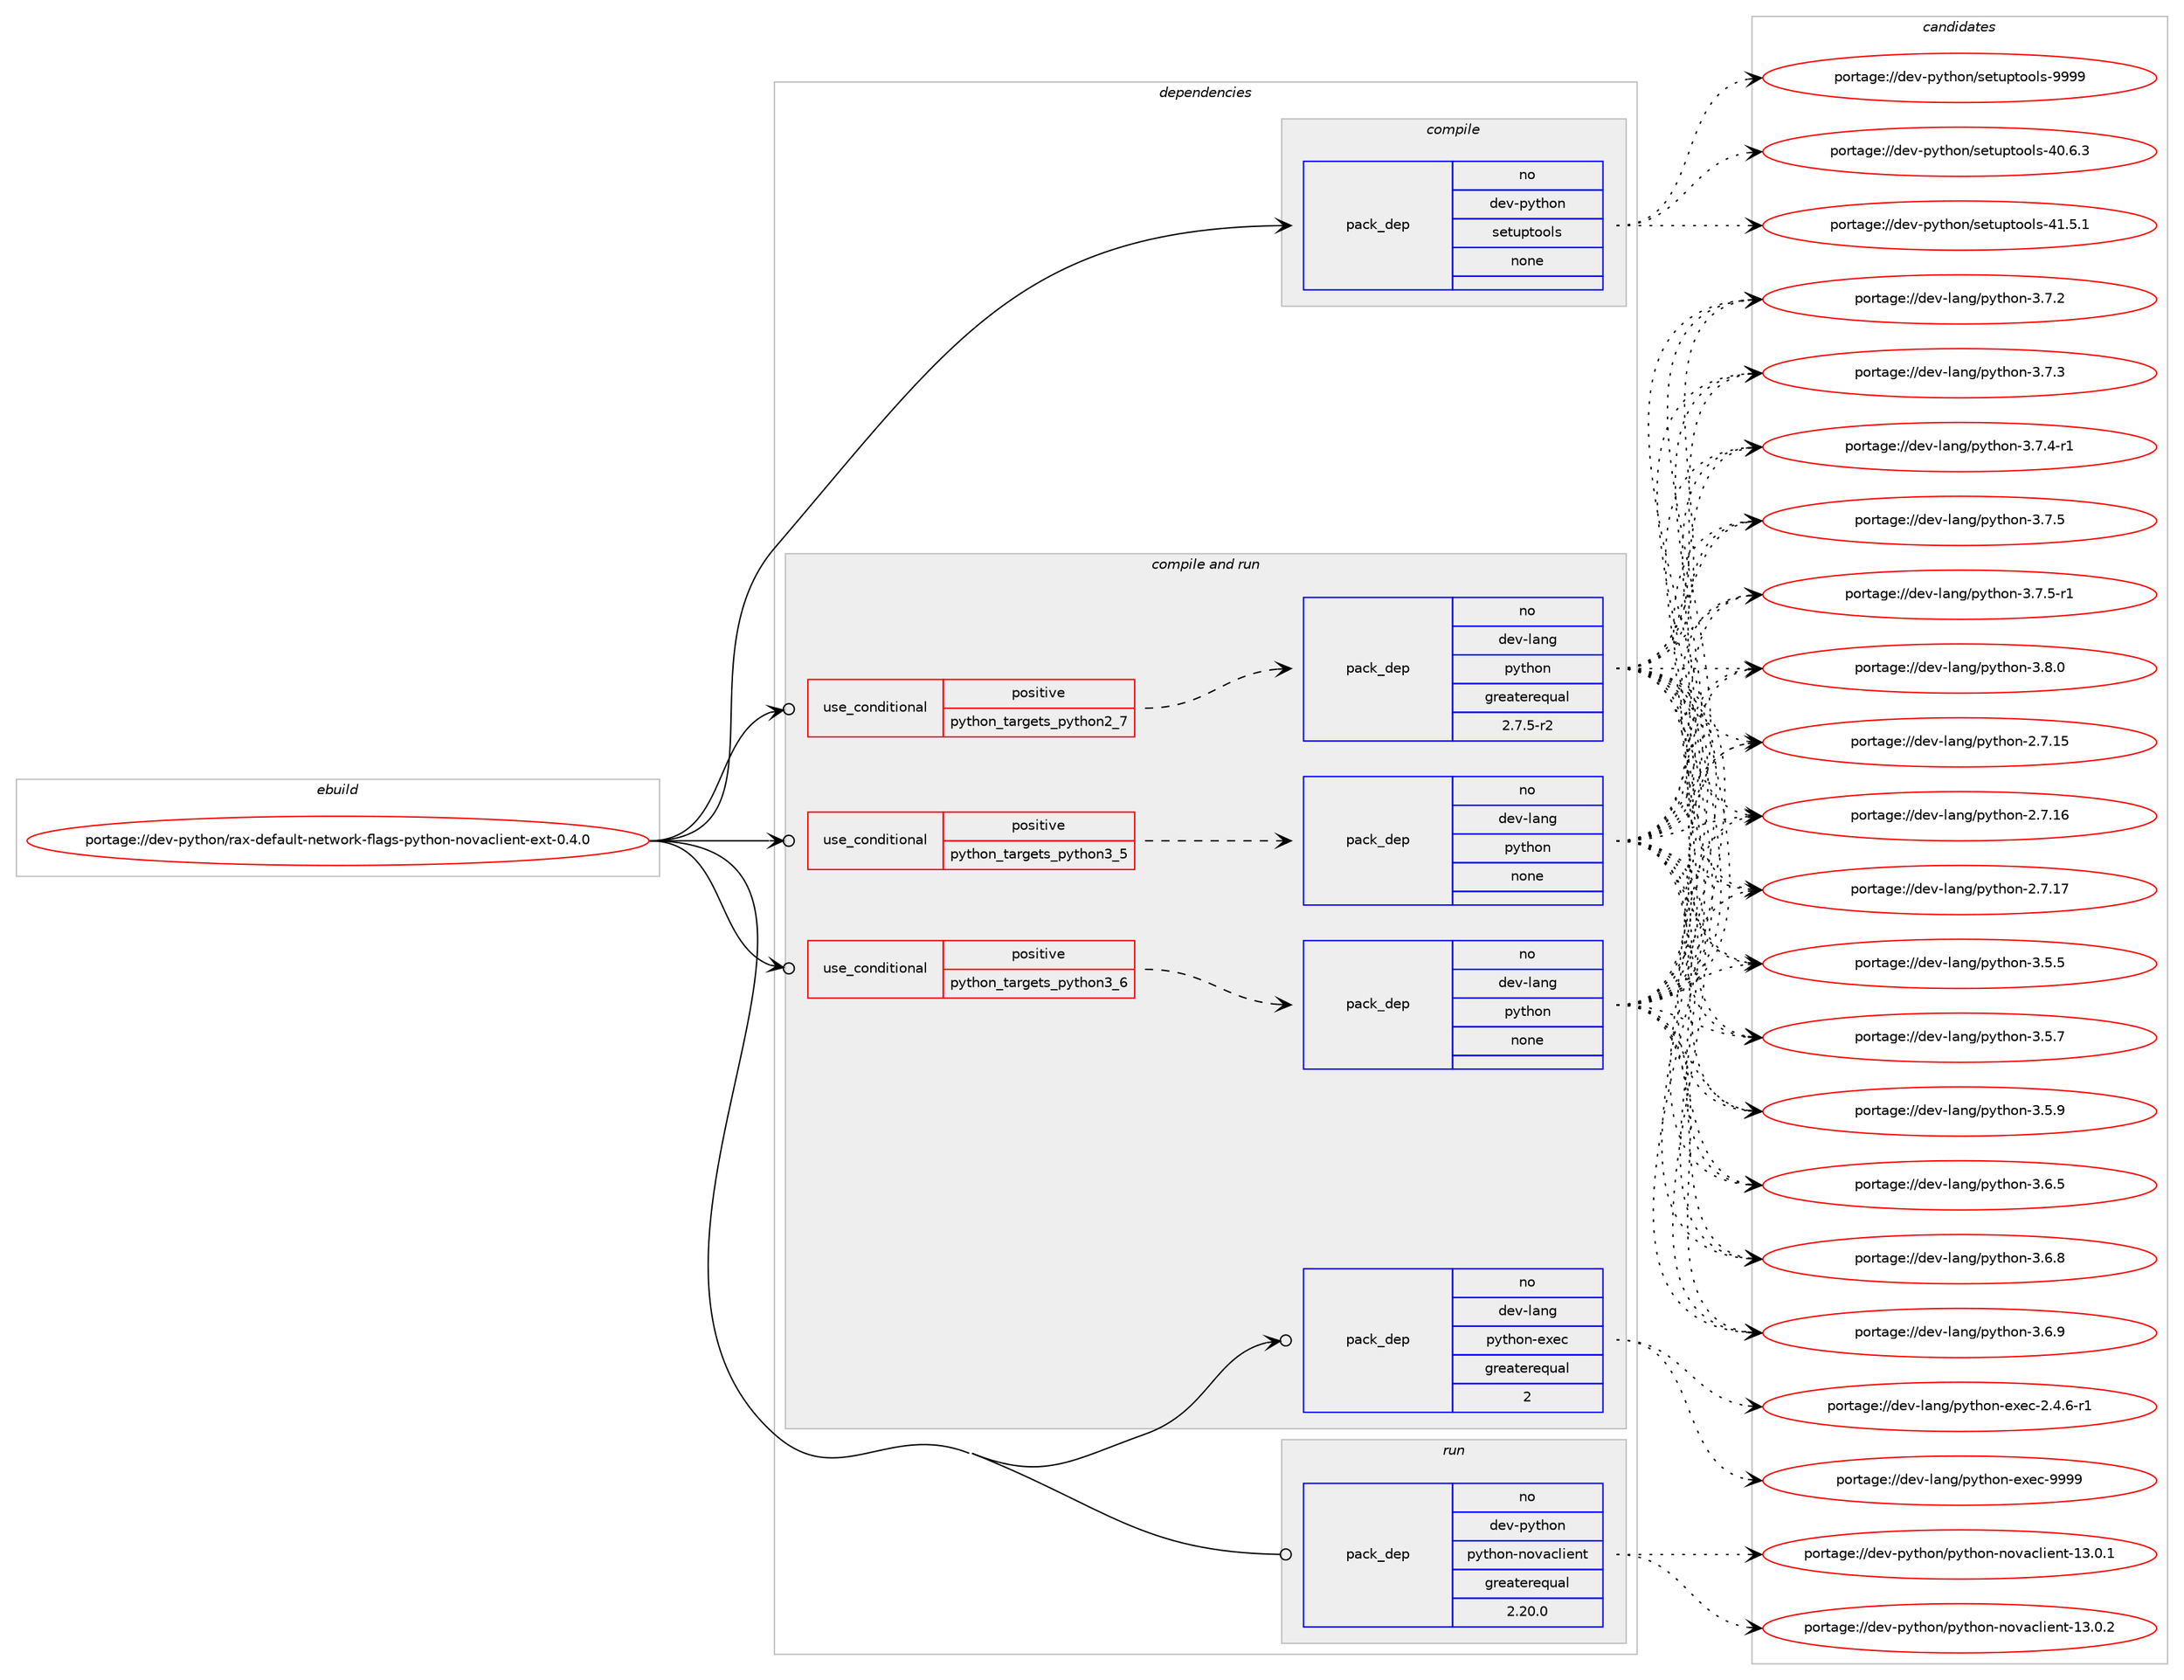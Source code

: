 digraph prolog {

# *************
# Graph options
# *************

newrank=true;
concentrate=true;
compound=true;
graph [rankdir=LR,fontname=Helvetica,fontsize=10,ranksep=1.5];#, ranksep=2.5, nodesep=0.2];
edge  [arrowhead=vee];
node  [fontname=Helvetica,fontsize=10];

# **********
# The ebuild
# **********

subgraph cluster_leftcol {
color=gray;
rank=same;
label=<<i>ebuild</i>>;
id [label="portage://dev-python/rax-default-network-flags-python-novaclient-ext-0.4.0", color=red, width=4, href="../dev-python/rax-default-network-flags-python-novaclient-ext-0.4.0.svg"];
}

# ****************
# The dependencies
# ****************

subgraph cluster_midcol {
color=gray;
label=<<i>dependencies</i>>;
subgraph cluster_compile {
fillcolor="#eeeeee";
style=filled;
label=<<i>compile</i>>;
subgraph pack128427 {
dependency169549 [label=<<TABLE BORDER="0" CELLBORDER="1" CELLSPACING="0" CELLPADDING="4" WIDTH="220"><TR><TD ROWSPAN="6" CELLPADDING="30">pack_dep</TD></TR><TR><TD WIDTH="110">no</TD></TR><TR><TD>dev-python</TD></TR><TR><TD>setuptools</TD></TR><TR><TD>none</TD></TR><TR><TD></TD></TR></TABLE>>, shape=none, color=blue];
}
id:e -> dependency169549:w [weight=20,style="solid",arrowhead="vee"];
}
subgraph cluster_compileandrun {
fillcolor="#eeeeee";
style=filled;
label=<<i>compile and run</i>>;
subgraph cond37723 {
dependency169550 [label=<<TABLE BORDER="0" CELLBORDER="1" CELLSPACING="0" CELLPADDING="4"><TR><TD ROWSPAN="3" CELLPADDING="10">use_conditional</TD></TR><TR><TD>positive</TD></TR><TR><TD>python_targets_python2_7</TD></TR></TABLE>>, shape=none, color=red];
subgraph pack128428 {
dependency169551 [label=<<TABLE BORDER="0" CELLBORDER="1" CELLSPACING="0" CELLPADDING="4" WIDTH="220"><TR><TD ROWSPAN="6" CELLPADDING="30">pack_dep</TD></TR><TR><TD WIDTH="110">no</TD></TR><TR><TD>dev-lang</TD></TR><TR><TD>python</TD></TR><TR><TD>greaterequal</TD></TR><TR><TD>2.7.5-r2</TD></TR></TABLE>>, shape=none, color=blue];
}
dependency169550:e -> dependency169551:w [weight=20,style="dashed",arrowhead="vee"];
}
id:e -> dependency169550:w [weight=20,style="solid",arrowhead="odotvee"];
subgraph cond37724 {
dependency169552 [label=<<TABLE BORDER="0" CELLBORDER="1" CELLSPACING="0" CELLPADDING="4"><TR><TD ROWSPAN="3" CELLPADDING="10">use_conditional</TD></TR><TR><TD>positive</TD></TR><TR><TD>python_targets_python3_5</TD></TR></TABLE>>, shape=none, color=red];
subgraph pack128429 {
dependency169553 [label=<<TABLE BORDER="0" CELLBORDER="1" CELLSPACING="0" CELLPADDING="4" WIDTH="220"><TR><TD ROWSPAN="6" CELLPADDING="30">pack_dep</TD></TR><TR><TD WIDTH="110">no</TD></TR><TR><TD>dev-lang</TD></TR><TR><TD>python</TD></TR><TR><TD>none</TD></TR><TR><TD></TD></TR></TABLE>>, shape=none, color=blue];
}
dependency169552:e -> dependency169553:w [weight=20,style="dashed",arrowhead="vee"];
}
id:e -> dependency169552:w [weight=20,style="solid",arrowhead="odotvee"];
subgraph cond37725 {
dependency169554 [label=<<TABLE BORDER="0" CELLBORDER="1" CELLSPACING="0" CELLPADDING="4"><TR><TD ROWSPAN="3" CELLPADDING="10">use_conditional</TD></TR><TR><TD>positive</TD></TR><TR><TD>python_targets_python3_6</TD></TR></TABLE>>, shape=none, color=red];
subgraph pack128430 {
dependency169555 [label=<<TABLE BORDER="0" CELLBORDER="1" CELLSPACING="0" CELLPADDING="4" WIDTH="220"><TR><TD ROWSPAN="6" CELLPADDING="30">pack_dep</TD></TR><TR><TD WIDTH="110">no</TD></TR><TR><TD>dev-lang</TD></TR><TR><TD>python</TD></TR><TR><TD>none</TD></TR><TR><TD></TD></TR></TABLE>>, shape=none, color=blue];
}
dependency169554:e -> dependency169555:w [weight=20,style="dashed",arrowhead="vee"];
}
id:e -> dependency169554:w [weight=20,style="solid",arrowhead="odotvee"];
subgraph pack128431 {
dependency169556 [label=<<TABLE BORDER="0" CELLBORDER="1" CELLSPACING="0" CELLPADDING="4" WIDTH="220"><TR><TD ROWSPAN="6" CELLPADDING="30">pack_dep</TD></TR><TR><TD WIDTH="110">no</TD></TR><TR><TD>dev-lang</TD></TR><TR><TD>python-exec</TD></TR><TR><TD>greaterequal</TD></TR><TR><TD>2</TD></TR></TABLE>>, shape=none, color=blue];
}
id:e -> dependency169556:w [weight=20,style="solid",arrowhead="odotvee"];
}
subgraph cluster_run {
fillcolor="#eeeeee";
style=filled;
label=<<i>run</i>>;
subgraph pack128432 {
dependency169557 [label=<<TABLE BORDER="0" CELLBORDER="1" CELLSPACING="0" CELLPADDING="4" WIDTH="220"><TR><TD ROWSPAN="6" CELLPADDING="30">pack_dep</TD></TR><TR><TD WIDTH="110">no</TD></TR><TR><TD>dev-python</TD></TR><TR><TD>python-novaclient</TD></TR><TR><TD>greaterequal</TD></TR><TR><TD>2.20.0</TD></TR></TABLE>>, shape=none, color=blue];
}
id:e -> dependency169557:w [weight=20,style="solid",arrowhead="odot"];
}
}

# **************
# The candidates
# **************

subgraph cluster_choices {
rank=same;
color=gray;
label=<<i>candidates</i>>;

subgraph choice128427 {
color=black;
nodesep=1;
choiceportage100101118451121211161041111104711510111611711211611111110811545524846544651 [label="portage://dev-python/setuptools-40.6.3", color=red, width=4,href="../dev-python/setuptools-40.6.3.svg"];
choiceportage100101118451121211161041111104711510111611711211611111110811545524946534649 [label="portage://dev-python/setuptools-41.5.1", color=red, width=4,href="../dev-python/setuptools-41.5.1.svg"];
choiceportage10010111845112121116104111110471151011161171121161111111081154557575757 [label="portage://dev-python/setuptools-9999", color=red, width=4,href="../dev-python/setuptools-9999.svg"];
dependency169549:e -> choiceportage100101118451121211161041111104711510111611711211611111110811545524846544651:w [style=dotted,weight="100"];
dependency169549:e -> choiceportage100101118451121211161041111104711510111611711211611111110811545524946534649:w [style=dotted,weight="100"];
dependency169549:e -> choiceportage10010111845112121116104111110471151011161171121161111111081154557575757:w [style=dotted,weight="100"];
}
subgraph choice128428 {
color=black;
nodesep=1;
choiceportage10010111845108971101034711212111610411111045504655464953 [label="portage://dev-lang/python-2.7.15", color=red, width=4,href="../dev-lang/python-2.7.15.svg"];
choiceportage10010111845108971101034711212111610411111045504655464954 [label="portage://dev-lang/python-2.7.16", color=red, width=4,href="../dev-lang/python-2.7.16.svg"];
choiceportage10010111845108971101034711212111610411111045504655464955 [label="portage://dev-lang/python-2.7.17", color=red, width=4,href="../dev-lang/python-2.7.17.svg"];
choiceportage100101118451089711010347112121116104111110455146534653 [label="portage://dev-lang/python-3.5.5", color=red, width=4,href="../dev-lang/python-3.5.5.svg"];
choiceportage100101118451089711010347112121116104111110455146534655 [label="portage://dev-lang/python-3.5.7", color=red, width=4,href="../dev-lang/python-3.5.7.svg"];
choiceportage100101118451089711010347112121116104111110455146534657 [label="portage://dev-lang/python-3.5.9", color=red, width=4,href="../dev-lang/python-3.5.9.svg"];
choiceportage100101118451089711010347112121116104111110455146544653 [label="portage://dev-lang/python-3.6.5", color=red, width=4,href="../dev-lang/python-3.6.5.svg"];
choiceportage100101118451089711010347112121116104111110455146544656 [label="portage://dev-lang/python-3.6.8", color=red, width=4,href="../dev-lang/python-3.6.8.svg"];
choiceportage100101118451089711010347112121116104111110455146544657 [label="portage://dev-lang/python-3.6.9", color=red, width=4,href="../dev-lang/python-3.6.9.svg"];
choiceportage100101118451089711010347112121116104111110455146554650 [label="portage://dev-lang/python-3.7.2", color=red, width=4,href="../dev-lang/python-3.7.2.svg"];
choiceportage100101118451089711010347112121116104111110455146554651 [label="portage://dev-lang/python-3.7.3", color=red, width=4,href="../dev-lang/python-3.7.3.svg"];
choiceportage1001011184510897110103471121211161041111104551465546524511449 [label="portage://dev-lang/python-3.7.4-r1", color=red, width=4,href="../dev-lang/python-3.7.4-r1.svg"];
choiceportage100101118451089711010347112121116104111110455146554653 [label="portage://dev-lang/python-3.7.5", color=red, width=4,href="../dev-lang/python-3.7.5.svg"];
choiceportage1001011184510897110103471121211161041111104551465546534511449 [label="portage://dev-lang/python-3.7.5-r1", color=red, width=4,href="../dev-lang/python-3.7.5-r1.svg"];
choiceportage100101118451089711010347112121116104111110455146564648 [label="portage://dev-lang/python-3.8.0", color=red, width=4,href="../dev-lang/python-3.8.0.svg"];
dependency169551:e -> choiceportage10010111845108971101034711212111610411111045504655464953:w [style=dotted,weight="100"];
dependency169551:e -> choiceportage10010111845108971101034711212111610411111045504655464954:w [style=dotted,weight="100"];
dependency169551:e -> choiceportage10010111845108971101034711212111610411111045504655464955:w [style=dotted,weight="100"];
dependency169551:e -> choiceportage100101118451089711010347112121116104111110455146534653:w [style=dotted,weight="100"];
dependency169551:e -> choiceportage100101118451089711010347112121116104111110455146534655:w [style=dotted,weight="100"];
dependency169551:e -> choiceportage100101118451089711010347112121116104111110455146534657:w [style=dotted,weight="100"];
dependency169551:e -> choiceportage100101118451089711010347112121116104111110455146544653:w [style=dotted,weight="100"];
dependency169551:e -> choiceportage100101118451089711010347112121116104111110455146544656:w [style=dotted,weight="100"];
dependency169551:e -> choiceportage100101118451089711010347112121116104111110455146544657:w [style=dotted,weight="100"];
dependency169551:e -> choiceportage100101118451089711010347112121116104111110455146554650:w [style=dotted,weight="100"];
dependency169551:e -> choiceportage100101118451089711010347112121116104111110455146554651:w [style=dotted,weight="100"];
dependency169551:e -> choiceportage1001011184510897110103471121211161041111104551465546524511449:w [style=dotted,weight="100"];
dependency169551:e -> choiceportage100101118451089711010347112121116104111110455146554653:w [style=dotted,weight="100"];
dependency169551:e -> choiceportage1001011184510897110103471121211161041111104551465546534511449:w [style=dotted,weight="100"];
dependency169551:e -> choiceportage100101118451089711010347112121116104111110455146564648:w [style=dotted,weight="100"];
}
subgraph choice128429 {
color=black;
nodesep=1;
choiceportage10010111845108971101034711212111610411111045504655464953 [label="portage://dev-lang/python-2.7.15", color=red, width=4,href="../dev-lang/python-2.7.15.svg"];
choiceportage10010111845108971101034711212111610411111045504655464954 [label="portage://dev-lang/python-2.7.16", color=red, width=4,href="../dev-lang/python-2.7.16.svg"];
choiceportage10010111845108971101034711212111610411111045504655464955 [label="portage://dev-lang/python-2.7.17", color=red, width=4,href="../dev-lang/python-2.7.17.svg"];
choiceportage100101118451089711010347112121116104111110455146534653 [label="portage://dev-lang/python-3.5.5", color=red, width=4,href="../dev-lang/python-3.5.5.svg"];
choiceportage100101118451089711010347112121116104111110455146534655 [label="portage://dev-lang/python-3.5.7", color=red, width=4,href="../dev-lang/python-3.5.7.svg"];
choiceportage100101118451089711010347112121116104111110455146534657 [label="portage://dev-lang/python-3.5.9", color=red, width=4,href="../dev-lang/python-3.5.9.svg"];
choiceportage100101118451089711010347112121116104111110455146544653 [label="portage://dev-lang/python-3.6.5", color=red, width=4,href="../dev-lang/python-3.6.5.svg"];
choiceportage100101118451089711010347112121116104111110455146544656 [label="portage://dev-lang/python-3.6.8", color=red, width=4,href="../dev-lang/python-3.6.8.svg"];
choiceportage100101118451089711010347112121116104111110455146544657 [label="portage://dev-lang/python-3.6.9", color=red, width=4,href="../dev-lang/python-3.6.9.svg"];
choiceportage100101118451089711010347112121116104111110455146554650 [label="portage://dev-lang/python-3.7.2", color=red, width=4,href="../dev-lang/python-3.7.2.svg"];
choiceportage100101118451089711010347112121116104111110455146554651 [label="portage://dev-lang/python-3.7.3", color=red, width=4,href="../dev-lang/python-3.7.3.svg"];
choiceportage1001011184510897110103471121211161041111104551465546524511449 [label="portage://dev-lang/python-3.7.4-r1", color=red, width=4,href="../dev-lang/python-3.7.4-r1.svg"];
choiceportage100101118451089711010347112121116104111110455146554653 [label="portage://dev-lang/python-3.7.5", color=red, width=4,href="../dev-lang/python-3.7.5.svg"];
choiceportage1001011184510897110103471121211161041111104551465546534511449 [label="portage://dev-lang/python-3.7.5-r1", color=red, width=4,href="../dev-lang/python-3.7.5-r1.svg"];
choiceportage100101118451089711010347112121116104111110455146564648 [label="portage://dev-lang/python-3.8.0", color=red, width=4,href="../dev-lang/python-3.8.0.svg"];
dependency169553:e -> choiceportage10010111845108971101034711212111610411111045504655464953:w [style=dotted,weight="100"];
dependency169553:e -> choiceportage10010111845108971101034711212111610411111045504655464954:w [style=dotted,weight="100"];
dependency169553:e -> choiceportage10010111845108971101034711212111610411111045504655464955:w [style=dotted,weight="100"];
dependency169553:e -> choiceportage100101118451089711010347112121116104111110455146534653:w [style=dotted,weight="100"];
dependency169553:e -> choiceportage100101118451089711010347112121116104111110455146534655:w [style=dotted,weight="100"];
dependency169553:e -> choiceportage100101118451089711010347112121116104111110455146534657:w [style=dotted,weight="100"];
dependency169553:e -> choiceportage100101118451089711010347112121116104111110455146544653:w [style=dotted,weight="100"];
dependency169553:e -> choiceportage100101118451089711010347112121116104111110455146544656:w [style=dotted,weight="100"];
dependency169553:e -> choiceportage100101118451089711010347112121116104111110455146544657:w [style=dotted,weight="100"];
dependency169553:e -> choiceportage100101118451089711010347112121116104111110455146554650:w [style=dotted,weight="100"];
dependency169553:e -> choiceportage100101118451089711010347112121116104111110455146554651:w [style=dotted,weight="100"];
dependency169553:e -> choiceportage1001011184510897110103471121211161041111104551465546524511449:w [style=dotted,weight="100"];
dependency169553:e -> choiceportage100101118451089711010347112121116104111110455146554653:w [style=dotted,weight="100"];
dependency169553:e -> choiceportage1001011184510897110103471121211161041111104551465546534511449:w [style=dotted,weight="100"];
dependency169553:e -> choiceportage100101118451089711010347112121116104111110455146564648:w [style=dotted,weight="100"];
}
subgraph choice128430 {
color=black;
nodesep=1;
choiceportage10010111845108971101034711212111610411111045504655464953 [label="portage://dev-lang/python-2.7.15", color=red, width=4,href="../dev-lang/python-2.7.15.svg"];
choiceportage10010111845108971101034711212111610411111045504655464954 [label="portage://dev-lang/python-2.7.16", color=red, width=4,href="../dev-lang/python-2.7.16.svg"];
choiceportage10010111845108971101034711212111610411111045504655464955 [label="portage://dev-lang/python-2.7.17", color=red, width=4,href="../dev-lang/python-2.7.17.svg"];
choiceportage100101118451089711010347112121116104111110455146534653 [label="portage://dev-lang/python-3.5.5", color=red, width=4,href="../dev-lang/python-3.5.5.svg"];
choiceportage100101118451089711010347112121116104111110455146534655 [label="portage://dev-lang/python-3.5.7", color=red, width=4,href="../dev-lang/python-3.5.7.svg"];
choiceportage100101118451089711010347112121116104111110455146534657 [label="portage://dev-lang/python-3.5.9", color=red, width=4,href="../dev-lang/python-3.5.9.svg"];
choiceportage100101118451089711010347112121116104111110455146544653 [label="portage://dev-lang/python-3.6.5", color=red, width=4,href="../dev-lang/python-3.6.5.svg"];
choiceportage100101118451089711010347112121116104111110455146544656 [label="portage://dev-lang/python-3.6.8", color=red, width=4,href="../dev-lang/python-3.6.8.svg"];
choiceportage100101118451089711010347112121116104111110455146544657 [label="portage://dev-lang/python-3.6.9", color=red, width=4,href="../dev-lang/python-3.6.9.svg"];
choiceportage100101118451089711010347112121116104111110455146554650 [label="portage://dev-lang/python-3.7.2", color=red, width=4,href="../dev-lang/python-3.7.2.svg"];
choiceportage100101118451089711010347112121116104111110455146554651 [label="portage://dev-lang/python-3.7.3", color=red, width=4,href="../dev-lang/python-3.7.3.svg"];
choiceportage1001011184510897110103471121211161041111104551465546524511449 [label="portage://dev-lang/python-3.7.4-r1", color=red, width=4,href="../dev-lang/python-3.7.4-r1.svg"];
choiceportage100101118451089711010347112121116104111110455146554653 [label="portage://dev-lang/python-3.7.5", color=red, width=4,href="../dev-lang/python-3.7.5.svg"];
choiceportage1001011184510897110103471121211161041111104551465546534511449 [label="portage://dev-lang/python-3.7.5-r1", color=red, width=4,href="../dev-lang/python-3.7.5-r1.svg"];
choiceportage100101118451089711010347112121116104111110455146564648 [label="portage://dev-lang/python-3.8.0", color=red, width=4,href="../dev-lang/python-3.8.0.svg"];
dependency169555:e -> choiceportage10010111845108971101034711212111610411111045504655464953:w [style=dotted,weight="100"];
dependency169555:e -> choiceportage10010111845108971101034711212111610411111045504655464954:w [style=dotted,weight="100"];
dependency169555:e -> choiceportage10010111845108971101034711212111610411111045504655464955:w [style=dotted,weight="100"];
dependency169555:e -> choiceportage100101118451089711010347112121116104111110455146534653:w [style=dotted,weight="100"];
dependency169555:e -> choiceportage100101118451089711010347112121116104111110455146534655:w [style=dotted,weight="100"];
dependency169555:e -> choiceportage100101118451089711010347112121116104111110455146534657:w [style=dotted,weight="100"];
dependency169555:e -> choiceportage100101118451089711010347112121116104111110455146544653:w [style=dotted,weight="100"];
dependency169555:e -> choiceportage100101118451089711010347112121116104111110455146544656:w [style=dotted,weight="100"];
dependency169555:e -> choiceportage100101118451089711010347112121116104111110455146544657:w [style=dotted,weight="100"];
dependency169555:e -> choiceportage100101118451089711010347112121116104111110455146554650:w [style=dotted,weight="100"];
dependency169555:e -> choiceportage100101118451089711010347112121116104111110455146554651:w [style=dotted,weight="100"];
dependency169555:e -> choiceportage1001011184510897110103471121211161041111104551465546524511449:w [style=dotted,weight="100"];
dependency169555:e -> choiceportage100101118451089711010347112121116104111110455146554653:w [style=dotted,weight="100"];
dependency169555:e -> choiceportage1001011184510897110103471121211161041111104551465546534511449:w [style=dotted,weight="100"];
dependency169555:e -> choiceportage100101118451089711010347112121116104111110455146564648:w [style=dotted,weight="100"];
}
subgraph choice128431 {
color=black;
nodesep=1;
choiceportage10010111845108971101034711212111610411111045101120101994550465246544511449 [label="portage://dev-lang/python-exec-2.4.6-r1", color=red, width=4,href="../dev-lang/python-exec-2.4.6-r1.svg"];
choiceportage10010111845108971101034711212111610411111045101120101994557575757 [label="portage://dev-lang/python-exec-9999", color=red, width=4,href="../dev-lang/python-exec-9999.svg"];
dependency169556:e -> choiceportage10010111845108971101034711212111610411111045101120101994550465246544511449:w [style=dotted,weight="100"];
dependency169556:e -> choiceportage10010111845108971101034711212111610411111045101120101994557575757:w [style=dotted,weight="100"];
}
subgraph choice128432 {
color=black;
nodesep=1;
choiceportage100101118451121211161041111104711212111610411111045110111118979910810510111011645495146484649 [label="portage://dev-python/python-novaclient-13.0.1", color=red, width=4,href="../dev-python/python-novaclient-13.0.1.svg"];
choiceportage100101118451121211161041111104711212111610411111045110111118979910810510111011645495146484650 [label="portage://dev-python/python-novaclient-13.0.2", color=red, width=4,href="../dev-python/python-novaclient-13.0.2.svg"];
dependency169557:e -> choiceportage100101118451121211161041111104711212111610411111045110111118979910810510111011645495146484649:w [style=dotted,weight="100"];
dependency169557:e -> choiceportage100101118451121211161041111104711212111610411111045110111118979910810510111011645495146484650:w [style=dotted,weight="100"];
}
}

}

